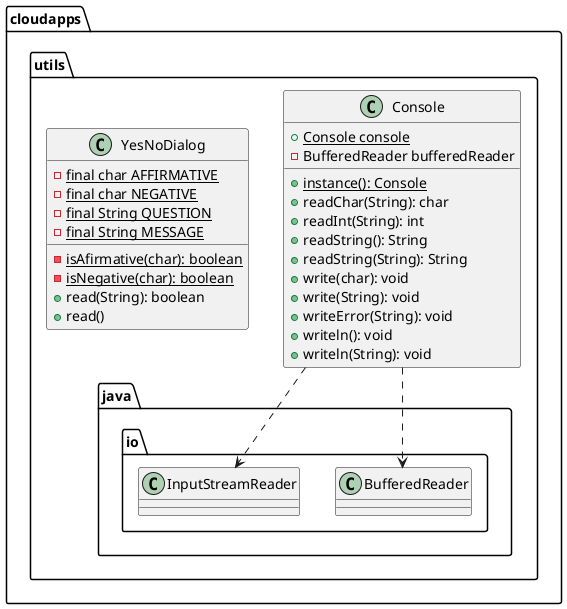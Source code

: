 @startuml Package **cloudapps.utils**

package "cloudapps.utils" {
  
  class Console {
    +{static}Console console
    -BufferedReader bufferedReader
    +{static} instance(): Console    
    +readChar(String): char
    +readInt(String): int
    +readString(): String
    +readString(String): String
    +write(char): void
    +write(String): void
    +writeError(String): void
    +writeln(): void
    +writeln(String): void
  }
  
  class YesNoDialog {
    -{static}final char AFFIRMATIVE
    -{static}final char NEGATIVE
    -{static}final String QUESTION
    -{static}final String MESSAGE
    -{static}isAfirmative(char): boolean
    -{static}isNegative(char): boolean
    +read(String): boolean
    +read()
  }
  
  Console ..> java.io.BufferedReader
  Console ..> java.io.InputStreamReader
}

@enduml
